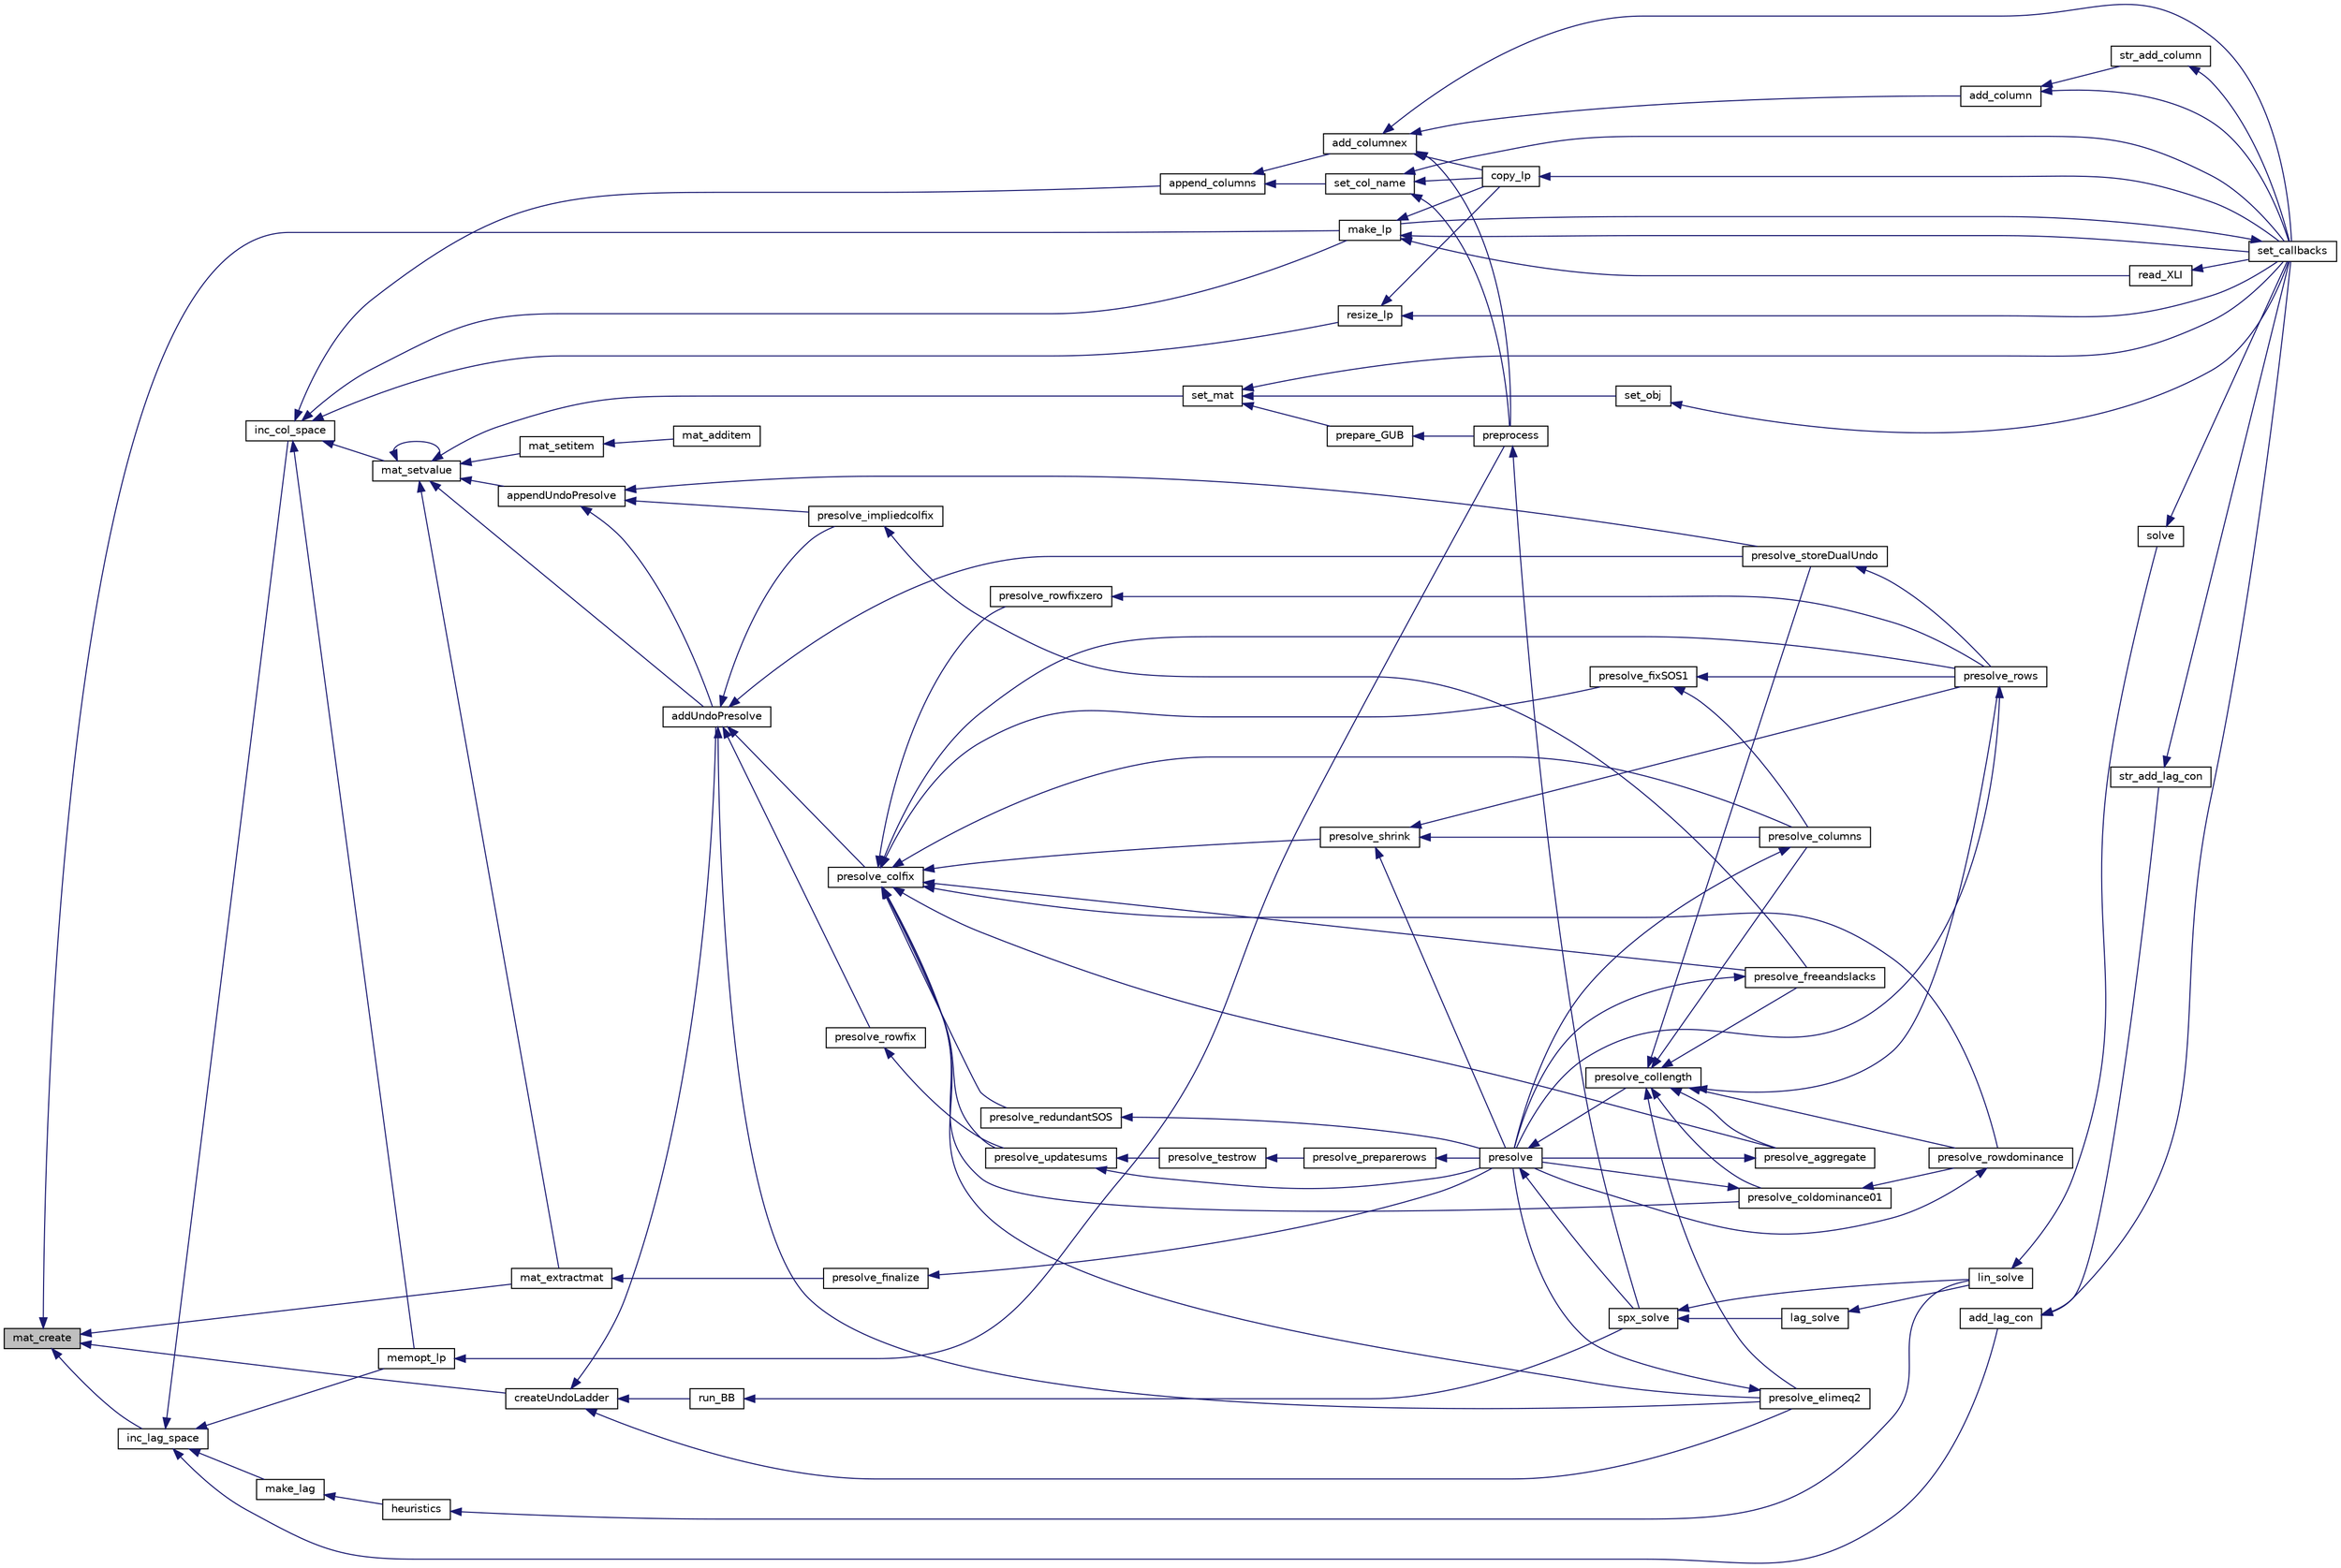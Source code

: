 digraph "mat_create"
{
  edge [fontname="Helvetica",fontsize="10",labelfontname="Helvetica",labelfontsize="10"];
  node [fontname="Helvetica",fontsize="10",shape=record];
  rankdir="LR";
  Node1461 [label="mat_create",height=0.2,width=0.4,color="black", fillcolor="grey75", style="filled", fontcolor="black"];
  Node1461 -> Node1462 [dir="back",color="midnightblue",fontsize="10",style="solid",fontname="Helvetica"];
  Node1462 [label="make_lp",height=0.2,width=0.4,color="black", fillcolor="white", style="filled",URL="$df/df7/lp__lib_8h.html#a68a0333d84dd944f67e2a0ec72e346a9"];
  Node1462 -> Node1463 [dir="back",color="midnightblue",fontsize="10",style="solid",fontname="Helvetica"];
  Node1463 [label="copy_lp",height=0.2,width=0.4,color="black", fillcolor="white", style="filled",URL="$df/df7/lp__lib_8h.html#aca83ecdbc200b414db491306f3070ae9"];
  Node1463 -> Node1464 [dir="back",color="midnightblue",fontsize="10",style="solid",fontname="Helvetica"];
  Node1464 [label="set_callbacks",height=0.2,width=0.4,color="black", fillcolor="white", style="filled",URL="$df/df7/lp__lib_8h.html#a929e8acb9704f61e16927c915c15cd07"];
  Node1464 -> Node1462 [dir="back",color="midnightblue",fontsize="10",style="solid",fontname="Helvetica"];
  Node1462 -> Node1464 [dir="back",color="midnightblue",fontsize="10",style="solid",fontname="Helvetica"];
  Node1462 -> Node1465 [dir="back",color="midnightblue",fontsize="10",style="solid",fontname="Helvetica"];
  Node1465 [label="read_XLI",height=0.2,width=0.4,color="black", fillcolor="white", style="filled",URL="$df/df7/lp__lib_8h.html#a351dd803960ab0dae2b39f2c65d3a58d"];
  Node1465 -> Node1464 [dir="back",color="midnightblue",fontsize="10",style="solid",fontname="Helvetica"];
  Node1461 -> Node1466 [dir="back",color="midnightblue",fontsize="10",style="solid",fontname="Helvetica"];
  Node1466 [label="inc_lag_space",height=0.2,width=0.4,color="black", fillcolor="white", style="filled",URL="$df/df7/lp__lib_8h.html#adf404d01bb0e497e22b77fb59c53f02f"];
  Node1466 -> Node1467 [dir="back",color="midnightblue",fontsize="10",style="solid",fontname="Helvetica"];
  Node1467 [label="memopt_lp",height=0.2,width=0.4,color="black", fillcolor="white", style="filled",URL="$df/df7/lp__lib_8h.html#af9340fa7c8926c39b68325dcef47a2eb"];
  Node1467 -> Node1468 [dir="back",color="midnightblue",fontsize="10",style="solid",fontname="Helvetica"];
  Node1468 [label="preprocess",height=0.2,width=0.4,color="black", fillcolor="white", style="filled",URL="$df/df7/lp__lib_8h.html#a97c637125d89c31df9c86d5b091567be"];
  Node1468 -> Node1469 [dir="back",color="midnightblue",fontsize="10",style="solid",fontname="Helvetica"];
  Node1469 [label="spx_solve",height=0.2,width=0.4,color="black", fillcolor="white", style="filled",URL="$d1/d0a/lp__simplex_8h.html#a3effc8b68c1fb21095e7324d83d0dbf7"];
  Node1469 -> Node1470 [dir="back",color="midnightblue",fontsize="10",style="solid",fontname="Helvetica"];
  Node1470 [label="lag_solve",height=0.2,width=0.4,color="black", fillcolor="white", style="filled",URL="$d1/d0a/lp__simplex_8h.html#a320e9e82c06466267a7cb7844c7767b8"];
  Node1470 -> Node1471 [dir="back",color="midnightblue",fontsize="10",style="solid",fontname="Helvetica"];
  Node1471 [label="lin_solve",height=0.2,width=0.4,color="black", fillcolor="white", style="filled",URL="$d1/d0a/lp__simplex_8h.html#a794b0beb471eb7ece9a694717b65b947"];
  Node1471 -> Node1472 [dir="back",color="midnightblue",fontsize="10",style="solid",fontname="Helvetica"];
  Node1472 [label="solve",height=0.2,width=0.4,color="black", fillcolor="white", style="filled",URL="$df/df7/lp__lib_8h.html#a0f4da3a192397e77e6fe92704d4fad3f"];
  Node1472 -> Node1464 [dir="back",color="midnightblue",fontsize="10",style="solid",fontname="Helvetica"];
  Node1469 -> Node1471 [dir="back",color="midnightblue",fontsize="10",style="solid",fontname="Helvetica"];
  Node1466 -> Node1473 [dir="back",color="midnightblue",fontsize="10",style="solid",fontname="Helvetica"];
  Node1473 [label="inc_col_space",height=0.2,width=0.4,color="black", fillcolor="white", style="filled",URL="$df/df7/lp__lib_8h.html#a19aaef4102ef22569c69de15939fd77f"];
  Node1473 -> Node1462 [dir="back",color="midnightblue",fontsize="10",style="solid",fontname="Helvetica"];
  Node1473 -> Node1474 [dir="back",color="midnightblue",fontsize="10",style="solid",fontname="Helvetica"];
  Node1474 [label="resize_lp",height=0.2,width=0.4,color="black", fillcolor="white", style="filled",URL="$df/df7/lp__lib_8h.html#a3888240fa3e60fcc781ce5139d41225d"];
  Node1474 -> Node1463 [dir="back",color="midnightblue",fontsize="10",style="solid",fontname="Helvetica"];
  Node1474 -> Node1464 [dir="back",color="midnightblue",fontsize="10",style="solid",fontname="Helvetica"];
  Node1473 -> Node1467 [dir="back",color="midnightblue",fontsize="10",style="solid",fontname="Helvetica"];
  Node1473 -> Node1475 [dir="back",color="midnightblue",fontsize="10",style="solid",fontname="Helvetica"];
  Node1475 [label="append_columns",height=0.2,width=0.4,color="black", fillcolor="white", style="filled",URL="$df/df7/lp__lib_8h.html#af2eb621df330da05b8dbe0f492de947c"];
  Node1475 -> Node1476 [dir="back",color="midnightblue",fontsize="10",style="solid",fontname="Helvetica"];
  Node1476 [label="add_columnex",height=0.2,width=0.4,color="black", fillcolor="white", style="filled",URL="$df/df7/lp__lib_8h.html#a2f59f71c70b34d6198979dd6652f2dbd"];
  Node1476 -> Node1463 [dir="back",color="midnightblue",fontsize="10",style="solid",fontname="Helvetica"];
  Node1476 -> Node1477 [dir="back",color="midnightblue",fontsize="10",style="solid",fontname="Helvetica"];
  Node1477 [label="add_column",height=0.2,width=0.4,color="black", fillcolor="white", style="filled",URL="$df/df7/lp__lib_8h.html#ab0aae6678125797fe5acd4d9e4ec5ada"];
  Node1477 -> Node1478 [dir="back",color="midnightblue",fontsize="10",style="solid",fontname="Helvetica"];
  Node1478 [label="str_add_column",height=0.2,width=0.4,color="black", fillcolor="white", style="filled",URL="$df/df7/lp__lib_8h.html#a8e97e48b7672e3a822758f53b897b960"];
  Node1478 -> Node1464 [dir="back",color="midnightblue",fontsize="10",style="solid",fontname="Helvetica"];
  Node1477 -> Node1464 [dir="back",color="midnightblue",fontsize="10",style="solid",fontname="Helvetica"];
  Node1476 -> Node1464 [dir="back",color="midnightblue",fontsize="10",style="solid",fontname="Helvetica"];
  Node1476 -> Node1468 [dir="back",color="midnightblue",fontsize="10",style="solid",fontname="Helvetica"];
  Node1475 -> Node1479 [dir="back",color="midnightblue",fontsize="10",style="solid",fontname="Helvetica"];
  Node1479 [label="set_col_name",height=0.2,width=0.4,color="black", fillcolor="white", style="filled",URL="$df/df7/lp__lib_8h.html#a751584b8fc5364188ce4cfedd22a41f0"];
  Node1479 -> Node1463 [dir="back",color="midnightblue",fontsize="10",style="solid",fontname="Helvetica"];
  Node1479 -> Node1464 [dir="back",color="midnightblue",fontsize="10",style="solid",fontname="Helvetica"];
  Node1479 -> Node1468 [dir="back",color="midnightblue",fontsize="10",style="solid",fontname="Helvetica"];
  Node1473 -> Node1480 [dir="back",color="midnightblue",fontsize="10",style="solid",fontname="Helvetica"];
  Node1480 [label="mat_setvalue",height=0.2,width=0.4,color="black", fillcolor="white", style="filled",URL="$d0/d48/lp__matrix_8h.html#a3cf5f70351e501251681b113289293da"];
  Node1480 -> Node1481 [dir="back",color="midnightblue",fontsize="10",style="solid",fontname="Helvetica"];
  Node1481 [label="set_mat",height=0.2,width=0.4,color="black", fillcolor="white", style="filled",URL="$df/df7/lp__lib_8h.html#a21ce2e5c2697a784e679f1b3ae596d92"];
  Node1481 -> Node1482 [dir="back",color="midnightblue",fontsize="10",style="solid",fontname="Helvetica"];
  Node1482 [label="set_obj",height=0.2,width=0.4,color="black", fillcolor="white", style="filled",URL="$df/df7/lp__lib_8h.html#aa23a77296dfa4c4350f59de4eb2dd793"];
  Node1482 -> Node1464 [dir="back",color="midnightblue",fontsize="10",style="solid",fontname="Helvetica"];
  Node1481 -> Node1464 [dir="back",color="midnightblue",fontsize="10",style="solid",fontname="Helvetica"];
  Node1481 -> Node1483 [dir="back",color="midnightblue",fontsize="10",style="solid",fontname="Helvetica"];
  Node1483 [label="prepare_GUB",height=0.2,width=0.4,color="black", fillcolor="white", style="filled",URL="$df/df7/lp__lib_8h.html#aa8871fd842850304a627fbe3be7d31fb"];
  Node1483 -> Node1468 [dir="back",color="midnightblue",fontsize="10",style="solid",fontname="Helvetica"];
  Node1480 -> Node1484 [dir="back",color="midnightblue",fontsize="10",style="solid",fontname="Helvetica"];
  Node1484 [label="mat_extractmat",height=0.2,width=0.4,color="black", fillcolor="white", style="filled",URL="$d0/d48/lp__matrix_8h.html#a8fe5b95ea2aa30bba3f5050534e4c420"];
  Node1484 -> Node1485 [dir="back",color="midnightblue",fontsize="10",style="solid",fontname="Helvetica"];
  Node1485 [label="presolve_finalize",height=0.2,width=0.4,color="black", fillcolor="white", style="filled",URL="$d3/da5/lp__presolve_8c.html#a46c3fddf42b480372a735f9cc14c5c38"];
  Node1485 -> Node1486 [dir="back",color="midnightblue",fontsize="10",style="solid",fontname="Helvetica"];
  Node1486 [label="presolve",height=0.2,width=0.4,color="black", fillcolor="white", style="filled",URL="$da/dae/lp__presolve_8h.html#a63c9f891fb867de51e44d08313fdd585"];
  Node1486 -> Node1487 [dir="back",color="midnightblue",fontsize="10",style="solid",fontname="Helvetica"];
  Node1487 [label="presolve_collength",height=0.2,width=0.4,color="black", fillcolor="white", style="filled",URL="$da/dae/lp__presolve_8h.html#a58b595e285879c5d2996a0a6247d9389"];
  Node1487 -> Node1488 [dir="back",color="midnightblue",fontsize="10",style="solid",fontname="Helvetica"];
  Node1488 [label="presolve_storeDualUndo",height=0.2,width=0.4,color="black", fillcolor="white", style="filled",URL="$d3/da5/lp__presolve_8c.html#a1aba0570d1275e34fbd173aa558c4c14"];
  Node1488 -> Node1489 [dir="back",color="midnightblue",fontsize="10",style="solid",fontname="Helvetica"];
  Node1489 [label="presolve_rows",height=0.2,width=0.4,color="black", fillcolor="white", style="filled",URL="$d3/da5/lp__presolve_8c.html#a93c32e563cfede02af08bd1a3d46bd6d"];
  Node1489 -> Node1486 [dir="back",color="midnightblue",fontsize="10",style="solid",fontname="Helvetica"];
  Node1487 -> Node1490 [dir="back",color="midnightblue",fontsize="10",style="solid",fontname="Helvetica"];
  Node1490 [label="presolve_elimeq2",height=0.2,width=0.4,color="black", fillcolor="white", style="filled",URL="$d3/da5/lp__presolve_8c.html#a7844c56aa332fe22274fffac21b497b8"];
  Node1490 -> Node1486 [dir="back",color="midnightblue",fontsize="10",style="solid",fontname="Helvetica"];
  Node1487 -> Node1491 [dir="back",color="midnightblue",fontsize="10",style="solid",fontname="Helvetica"];
  Node1491 [label="presolve_rowdominance",height=0.2,width=0.4,color="black", fillcolor="white", style="filled",URL="$d3/da5/lp__presolve_8c.html#a7e03acd96990d99539251375f7faff4a"];
  Node1491 -> Node1486 [dir="back",color="midnightblue",fontsize="10",style="solid",fontname="Helvetica"];
  Node1487 -> Node1492 [dir="back",color="midnightblue",fontsize="10",style="solid",fontname="Helvetica"];
  Node1492 [label="presolve_coldominance01",height=0.2,width=0.4,color="black", fillcolor="white", style="filled",URL="$d3/da5/lp__presolve_8c.html#a38ba8dae4e0bbdd4ab2ab77f7d146596"];
  Node1492 -> Node1491 [dir="back",color="midnightblue",fontsize="10",style="solid",fontname="Helvetica"];
  Node1492 -> Node1486 [dir="back",color="midnightblue",fontsize="10",style="solid",fontname="Helvetica"];
  Node1487 -> Node1493 [dir="back",color="midnightblue",fontsize="10",style="solid",fontname="Helvetica"];
  Node1493 [label="presolve_aggregate",height=0.2,width=0.4,color="black", fillcolor="white", style="filled",URL="$d3/da5/lp__presolve_8c.html#accb9e4202e7222ff4aba91e3c15efa73"];
  Node1493 -> Node1486 [dir="back",color="midnightblue",fontsize="10",style="solid",fontname="Helvetica"];
  Node1487 -> Node1494 [dir="back",color="midnightblue",fontsize="10",style="solid",fontname="Helvetica"];
  Node1494 [label="presolve_columns",height=0.2,width=0.4,color="black", fillcolor="white", style="filled",URL="$d3/da5/lp__presolve_8c.html#ada5e067bb25106a6d8ecd75d23be8600"];
  Node1494 -> Node1486 [dir="back",color="midnightblue",fontsize="10",style="solid",fontname="Helvetica"];
  Node1487 -> Node1495 [dir="back",color="midnightblue",fontsize="10",style="solid",fontname="Helvetica"];
  Node1495 [label="presolve_freeandslacks",height=0.2,width=0.4,color="black", fillcolor="white", style="filled",URL="$d3/da5/lp__presolve_8c.html#a62d34320b14c8946670a7fc73a04828a"];
  Node1495 -> Node1486 [dir="back",color="midnightblue",fontsize="10",style="solid",fontname="Helvetica"];
  Node1487 -> Node1489 [dir="back",color="midnightblue",fontsize="10",style="solid",fontname="Helvetica"];
  Node1486 -> Node1469 [dir="back",color="midnightblue",fontsize="10",style="solid",fontname="Helvetica"];
  Node1480 -> Node1496 [dir="back",color="midnightblue",fontsize="10",style="solid",fontname="Helvetica"];
  Node1496 [label="mat_setitem",height=0.2,width=0.4,color="black", fillcolor="white", style="filled",URL="$d0/d48/lp__matrix_8h.html#ac8defba940597273d1e2f41af9c4fdd6"];
  Node1496 -> Node1497 [dir="back",color="midnightblue",fontsize="10",style="solid",fontname="Helvetica"];
  Node1497 [label="mat_additem",height=0.2,width=0.4,color="black", fillcolor="white", style="filled",URL="$d0/d48/lp__matrix_8h.html#adae88f0f1d337755cfa985774c30135f"];
  Node1480 -> Node1480 [dir="back",color="midnightblue",fontsize="10",style="solid",fontname="Helvetica"];
  Node1480 -> Node1498 [dir="back",color="midnightblue",fontsize="10",style="solid",fontname="Helvetica"];
  Node1498 [label="appendUndoPresolve",height=0.2,width=0.4,color="black", fillcolor="white", style="filled",URL="$d0/d48/lp__matrix_8h.html#aa8e38f815c9cbd06ef78e67a7f0cb056"];
  Node1498 -> Node1499 [dir="back",color="midnightblue",fontsize="10",style="solid",fontname="Helvetica"];
  Node1499 [label="addUndoPresolve",height=0.2,width=0.4,color="black", fillcolor="white", style="filled",URL="$d0/d48/lp__matrix_8h.html#a1d2df317ce9ff9f7d2175c6f4f5998fd"];
  Node1499 -> Node1488 [dir="back",color="midnightblue",fontsize="10",style="solid",fontname="Helvetica"];
  Node1499 -> Node1500 [dir="back",color="midnightblue",fontsize="10",style="solid",fontname="Helvetica"];
  Node1500 [label="presolve_rowfix",height=0.2,width=0.4,color="black", fillcolor="white", style="filled",URL="$d3/da5/lp__presolve_8c.html#a520eef3ceedd449b38f7efcba96f8f9d"];
  Node1500 -> Node1501 [dir="back",color="midnightblue",fontsize="10",style="solid",fontname="Helvetica"];
  Node1501 [label="presolve_updatesums",height=0.2,width=0.4,color="black", fillcolor="white", style="filled",URL="$da/dae/lp__presolve_8h.html#a48aae6398bfe8f3779631422b53e0f2c"];
  Node1501 -> Node1502 [dir="back",color="midnightblue",fontsize="10",style="solid",fontname="Helvetica"];
  Node1502 [label="presolve_testrow",height=0.2,width=0.4,color="black", fillcolor="white", style="filled",URL="$d3/da5/lp__presolve_8c.html#ad41ebd5dd7c996f3138eacf6bbf4484f"];
  Node1502 -> Node1503 [dir="back",color="midnightblue",fontsize="10",style="solid",fontname="Helvetica"];
  Node1503 [label="presolve_preparerows",height=0.2,width=0.4,color="black", fillcolor="white", style="filled",URL="$d3/da5/lp__presolve_8c.html#a8907ce5b9083799d1f9b1245a265a104"];
  Node1503 -> Node1486 [dir="back",color="midnightblue",fontsize="10",style="solid",fontname="Helvetica"];
  Node1501 -> Node1486 [dir="back",color="midnightblue",fontsize="10",style="solid",fontname="Helvetica"];
  Node1499 -> Node1504 [dir="back",color="midnightblue",fontsize="10",style="solid",fontname="Helvetica"];
  Node1504 [label="presolve_colfix",height=0.2,width=0.4,color="black", fillcolor="white", style="filled",URL="$da/dae/lp__presolve_8h.html#a5ac5af2f2db21d53c5a0655080959a42"];
  Node1504 -> Node1505 [dir="back",color="midnightblue",fontsize="10",style="solid",fontname="Helvetica"];
  Node1505 [label="presolve_shrink",height=0.2,width=0.4,color="black", fillcolor="white", style="filled",URL="$da/dae/lp__presolve_8h.html#a0af83f2ddc82962e4531d33df40823b4"];
  Node1505 -> Node1494 [dir="back",color="midnightblue",fontsize="10",style="solid",fontname="Helvetica"];
  Node1505 -> Node1489 [dir="back",color="midnightblue",fontsize="10",style="solid",fontname="Helvetica"];
  Node1505 -> Node1486 [dir="back",color="midnightblue",fontsize="10",style="solid",fontname="Helvetica"];
  Node1504 -> Node1506 [dir="back",color="midnightblue",fontsize="10",style="solid",fontname="Helvetica"];
  Node1506 [label="presolve_redundantSOS",height=0.2,width=0.4,color="black", fillcolor="white", style="filled",URL="$d3/da5/lp__presolve_8c.html#a59de989fa2e2b3a1c70900138341444c"];
  Node1506 -> Node1486 [dir="back",color="midnightblue",fontsize="10",style="solid",fontname="Helvetica"];
  Node1504 -> Node1507 [dir="back",color="midnightblue",fontsize="10",style="solid",fontname="Helvetica"];
  Node1507 [label="presolve_fixSOS1",height=0.2,width=0.4,color="black", fillcolor="white", style="filled",URL="$d3/da5/lp__presolve_8c.html#afe23851dfda31715aa642bf989e12ffc"];
  Node1507 -> Node1494 [dir="back",color="midnightblue",fontsize="10",style="solid",fontname="Helvetica"];
  Node1507 -> Node1489 [dir="back",color="midnightblue",fontsize="10",style="solid",fontname="Helvetica"];
  Node1504 -> Node1508 [dir="back",color="midnightblue",fontsize="10",style="solid",fontname="Helvetica"];
  Node1508 [label="presolve_rowfixzero",height=0.2,width=0.4,color="black", fillcolor="white", style="filled",URL="$d3/da5/lp__presolve_8c.html#a4f192a0462d482c119b3966df893497c"];
  Node1508 -> Node1489 [dir="back",color="midnightblue",fontsize="10",style="solid",fontname="Helvetica"];
  Node1504 -> Node1490 [dir="back",color="midnightblue",fontsize="10",style="solid",fontname="Helvetica"];
  Node1504 -> Node1501 [dir="back",color="midnightblue",fontsize="10",style="solid",fontname="Helvetica"];
  Node1504 -> Node1491 [dir="back",color="midnightblue",fontsize="10",style="solid",fontname="Helvetica"];
  Node1504 -> Node1492 [dir="back",color="midnightblue",fontsize="10",style="solid",fontname="Helvetica"];
  Node1504 -> Node1493 [dir="back",color="midnightblue",fontsize="10",style="solid",fontname="Helvetica"];
  Node1504 -> Node1494 [dir="back",color="midnightblue",fontsize="10",style="solid",fontname="Helvetica"];
  Node1504 -> Node1495 [dir="back",color="midnightblue",fontsize="10",style="solid",fontname="Helvetica"];
  Node1504 -> Node1489 [dir="back",color="midnightblue",fontsize="10",style="solid",fontname="Helvetica"];
  Node1499 -> Node1490 [dir="back",color="midnightblue",fontsize="10",style="solid",fontname="Helvetica"];
  Node1499 -> Node1509 [dir="back",color="midnightblue",fontsize="10",style="solid",fontname="Helvetica"];
  Node1509 [label="presolve_impliedcolfix",height=0.2,width=0.4,color="black", fillcolor="white", style="filled",URL="$d3/da5/lp__presolve_8c.html#a25320b5f693a313addfb4d08c8d8a4fc"];
  Node1509 -> Node1495 [dir="back",color="midnightblue",fontsize="10",style="solid",fontname="Helvetica"];
  Node1498 -> Node1488 [dir="back",color="midnightblue",fontsize="10",style="solid",fontname="Helvetica"];
  Node1498 -> Node1509 [dir="back",color="midnightblue",fontsize="10",style="solid",fontname="Helvetica"];
  Node1480 -> Node1499 [dir="back",color="midnightblue",fontsize="10",style="solid",fontname="Helvetica"];
  Node1466 -> Node1510 [dir="back",color="midnightblue",fontsize="10",style="solid",fontname="Helvetica"];
  Node1510 [label="add_lag_con",height=0.2,width=0.4,color="black", fillcolor="white", style="filled",URL="$df/df7/lp__lib_8h.html#a21817bbdd59cc827d3c872f9dcf596df"];
  Node1510 -> Node1511 [dir="back",color="midnightblue",fontsize="10",style="solid",fontname="Helvetica"];
  Node1511 [label="str_add_lag_con",height=0.2,width=0.4,color="black", fillcolor="white", style="filled",URL="$df/df7/lp__lib_8h.html#a646e25b5eb3a3aa543d174999410b071"];
  Node1511 -> Node1464 [dir="back",color="midnightblue",fontsize="10",style="solid",fontname="Helvetica"];
  Node1510 -> Node1464 [dir="back",color="midnightblue",fontsize="10",style="solid",fontname="Helvetica"];
  Node1466 -> Node1512 [dir="back",color="midnightblue",fontsize="10",style="solid",fontname="Helvetica"];
  Node1512 [label="make_lag",height=0.2,width=0.4,color="black", fillcolor="white", style="filled",URL="$d2/d6c/lp__simplex_8c.html#a1220bccd183bf2a00e735a475ac982bd"];
  Node1512 -> Node1513 [dir="back",color="midnightblue",fontsize="10",style="solid",fontname="Helvetica"];
  Node1513 [label="heuristics",height=0.2,width=0.4,color="black", fillcolor="white", style="filled",URL="$d1/d0a/lp__simplex_8h.html#a702660e791b8155b3503123cf00cd8c3"];
  Node1513 -> Node1471 [dir="back",color="midnightblue",fontsize="10",style="solid",fontname="Helvetica"];
  Node1461 -> Node1484 [dir="back",color="midnightblue",fontsize="10",style="solid",fontname="Helvetica"];
  Node1461 -> Node1514 [dir="back",color="midnightblue",fontsize="10",style="solid",fontname="Helvetica"];
  Node1514 [label="createUndoLadder",height=0.2,width=0.4,color="black", fillcolor="white", style="filled",URL="$d0/d48/lp__matrix_8h.html#a26d976de73aaf5c8684c3b3ca06fee53"];
  Node1514 -> Node1499 [dir="back",color="midnightblue",fontsize="10",style="solid",fontname="Helvetica"];
  Node1514 -> Node1515 [dir="back",color="midnightblue",fontsize="10",style="solid",fontname="Helvetica"];
  Node1515 [label="run_BB",height=0.2,width=0.4,color="black", fillcolor="white", style="filled",URL="$d1/dbf/lp__mipbb_8h.html#a1d8d97b4f4f35f07e6b798f07a62e527"];
  Node1515 -> Node1469 [dir="back",color="midnightblue",fontsize="10",style="solid",fontname="Helvetica"];
  Node1514 -> Node1490 [dir="back",color="midnightblue",fontsize="10",style="solid",fontname="Helvetica"];
}

